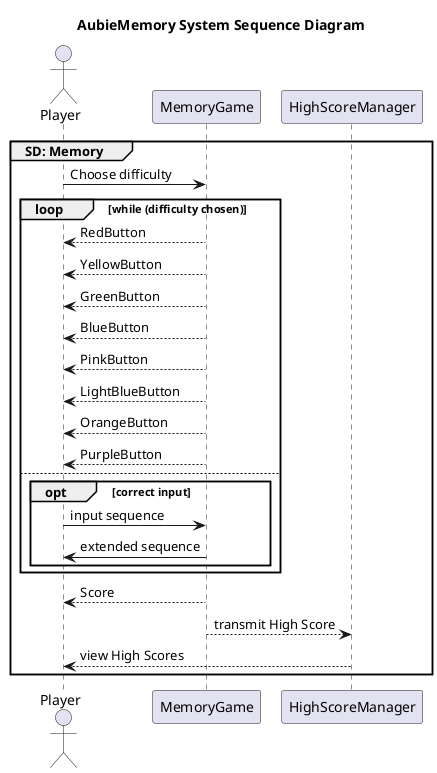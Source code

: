 @startuml
title AubieMemory System Sequence Diagram
actor Player
participant MemoryGame
participant HighScoreManager
group SD: Memory

Player -> MemoryGame: Choose difficulty
loop while (difficulty chosen)
Player <-- MemoryGame: RedButton
Player <-- MemoryGame: YellowButton
Player <-- MemoryGame: GreenButton
Player <-- MemoryGame: BlueButton
Player <-- MemoryGame: PinkButton
Player <-- MemoryGame: LightBlueButton
Player <-- MemoryGame: OrangeButton
Player <-- MemoryGame: PurpleButton
else

opt correct input
Player -> MemoryGame: input sequence
Player <- MemoryGame: extended sequence
end
end

Player <-- MemoryGame: Score
MemoryGame --> HighScoreManager: transmit High Score
Player <-- HighScoreManager: view High Scores
end
@enduml